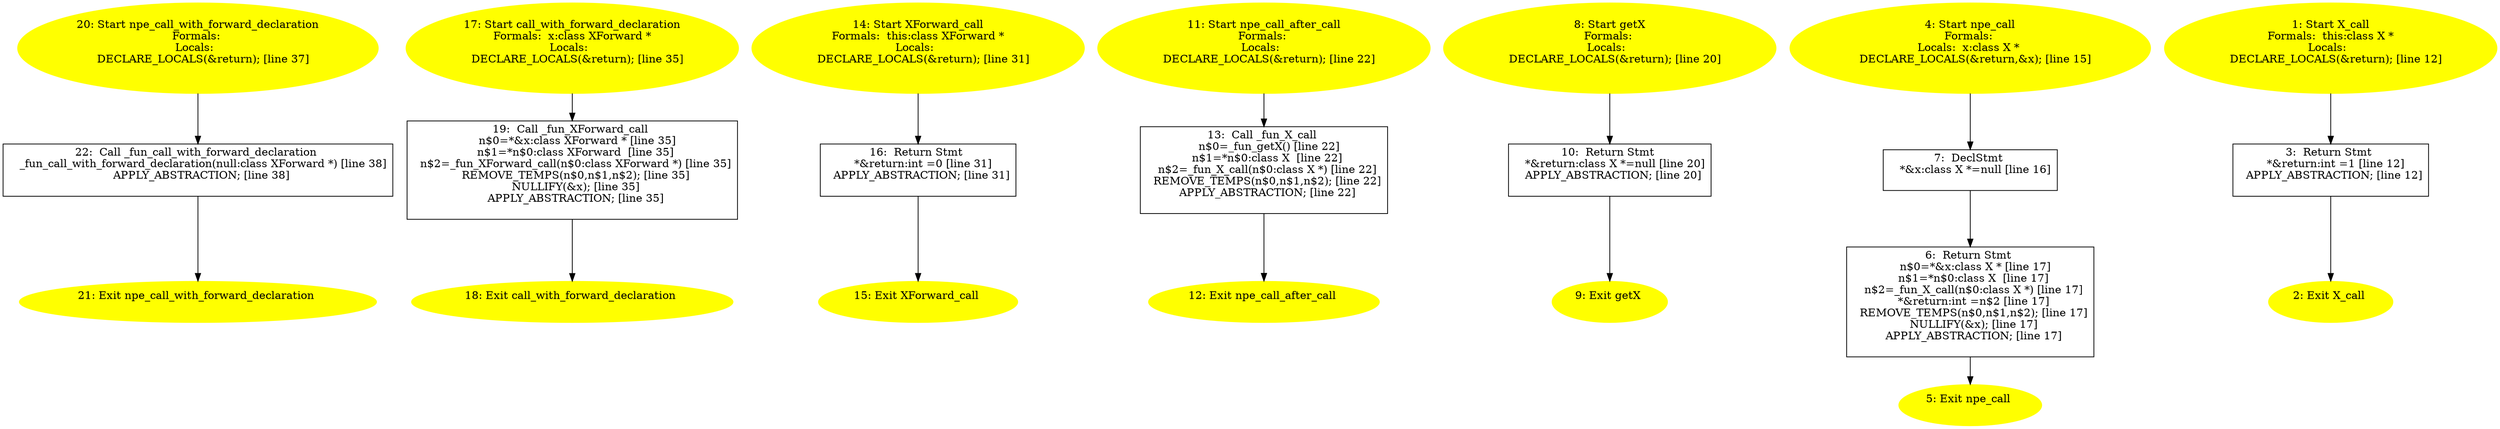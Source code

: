 /* @generated */
digraph iCFG {
22 [label="22:  Call _fun_call_with_forward_declaration \n   _fun_call_with_forward_declaration(null:class XForward *) [line 38]\n  APPLY_ABSTRACTION; [line 38]\n " shape="box"]
	

	 22 -> 21 ;
21 [label="21: Exit npe_call_with_forward_declaration \n  " color=yellow style=filled]
	

20 [label="20: Start npe_call_with_forward_declaration\nFormals: \nLocals:  \n   DECLARE_LOCALS(&return); [line 37]\n " color=yellow style=filled]
	

	 20 -> 22 ;
19 [label="19:  Call _fun_XForward_call \n   n$0=*&x:class XForward * [line 35]\n  n$1=*n$0:class XForward  [line 35]\n  n$2=_fun_XForward_call(n$0:class XForward *) [line 35]\n  REMOVE_TEMPS(n$0,n$1,n$2); [line 35]\n  NULLIFY(&x); [line 35]\n  APPLY_ABSTRACTION; [line 35]\n " shape="box"]
	

	 19 -> 18 ;
18 [label="18: Exit call_with_forward_declaration \n  " color=yellow style=filled]
	

17 [label="17: Start call_with_forward_declaration\nFormals:  x:class XForward *\nLocals:  \n   DECLARE_LOCALS(&return); [line 35]\n " color=yellow style=filled]
	

	 17 -> 19 ;
16 [label="16:  Return Stmt \n   *&return:int =0 [line 31]\n  APPLY_ABSTRACTION; [line 31]\n " shape="box"]
	

	 16 -> 15 ;
15 [label="15: Exit XForward_call \n  " color=yellow style=filled]
	

14 [label="14: Start XForward_call\nFormals:  this:class XForward *\nLocals:  \n   DECLARE_LOCALS(&return); [line 31]\n " color=yellow style=filled]
	

	 14 -> 16 ;
13 [label="13:  Call _fun_X_call \n   n$0=_fun_getX() [line 22]\n  n$1=*n$0:class X  [line 22]\n  n$2=_fun_X_call(n$0:class X *) [line 22]\n  REMOVE_TEMPS(n$0,n$1,n$2); [line 22]\n  APPLY_ABSTRACTION; [line 22]\n " shape="box"]
	

	 13 -> 12 ;
12 [label="12: Exit npe_call_after_call \n  " color=yellow style=filled]
	

11 [label="11: Start npe_call_after_call\nFormals: \nLocals:  \n   DECLARE_LOCALS(&return); [line 22]\n " color=yellow style=filled]
	

	 11 -> 13 ;
10 [label="10:  Return Stmt \n   *&return:class X *=null [line 20]\n  APPLY_ABSTRACTION; [line 20]\n " shape="box"]
	

	 10 -> 9 ;
9 [label="9: Exit getX \n  " color=yellow style=filled]
	

8 [label="8: Start getX\nFormals: \nLocals:  \n   DECLARE_LOCALS(&return); [line 20]\n " color=yellow style=filled]
	

	 8 -> 10 ;
7 [label="7:  DeclStmt \n   *&x:class X *=null [line 16]\n " shape="box"]
	

	 7 -> 6 ;
6 [label="6:  Return Stmt \n   n$0=*&x:class X * [line 17]\n  n$1=*n$0:class X  [line 17]\n  n$2=_fun_X_call(n$0:class X *) [line 17]\n  *&return:int =n$2 [line 17]\n  REMOVE_TEMPS(n$0,n$1,n$2); [line 17]\n  NULLIFY(&x); [line 17]\n  APPLY_ABSTRACTION; [line 17]\n " shape="box"]
	

	 6 -> 5 ;
5 [label="5: Exit npe_call \n  " color=yellow style=filled]
	

4 [label="4: Start npe_call\nFormals: \nLocals:  x:class X * \n   DECLARE_LOCALS(&return,&x); [line 15]\n " color=yellow style=filled]
	

	 4 -> 7 ;
3 [label="3:  Return Stmt \n   *&return:int =1 [line 12]\n  APPLY_ABSTRACTION; [line 12]\n " shape="box"]
	

	 3 -> 2 ;
2 [label="2: Exit X_call \n  " color=yellow style=filled]
	

1 [label="1: Start X_call\nFormals:  this:class X *\nLocals:  \n   DECLARE_LOCALS(&return); [line 12]\n " color=yellow style=filled]
	

	 1 -> 3 ;
}
